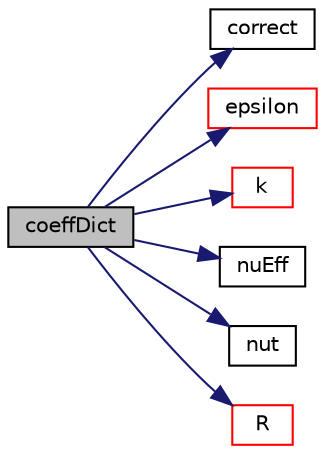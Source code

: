 digraph "coeffDict"
{
  bgcolor="transparent";
  edge [fontname="Helvetica",fontsize="10",labelfontname="Helvetica",labelfontsize="10"];
  node [fontname="Helvetica",fontsize="10",shape=record];
  rankdir="LR";
  Node630 [label="coeffDict",height=0.2,width=0.4,color="black", fillcolor="grey75", style="filled", fontcolor="black"];
  Node630 -> Node631 [color="midnightblue",fontsize="10",style="solid",fontname="Helvetica"];
  Node631 [label="correct",height=0.2,width=0.4,color="black",URL="$a32193.html#a3ae44b28050c3aa494c1d8e18cf618c1",tooltip="Correct the laminar transport. "];
  Node630 -> Node632 [color="midnightblue",fontsize="10",style="solid",fontname="Helvetica"];
  Node632 [label="epsilon",height=0.2,width=0.4,color="red",URL="$a32193.html#a0093128115ec2023bf146c7f983d15bb",tooltip="Return the turbulence kinetic energy dissipation rate,. "];
  Node630 -> Node637 [color="midnightblue",fontsize="10",style="solid",fontname="Helvetica"];
  Node637 [label="k",height=0.2,width=0.4,color="red",URL="$a32193.html#a4170ffa4e33cb7b1e7421485e6e11f81",tooltip="Return the turbulence kinetic energy, i.e. 0 for laminar flow. "];
  Node630 -> Node638 [color="midnightblue",fontsize="10",style="solid",fontname="Helvetica"];
  Node638 [label="nuEff",height=0.2,width=0.4,color="black",URL="$a32193.html#aa7f5538ea8a7e5c1a74ff589fac7a337",tooltip="Return the effective viscosity, i.e. the laminar viscosity. "];
  Node630 -> Node639 [color="midnightblue",fontsize="10",style="solid",fontname="Helvetica"];
  Node639 [label="nut",height=0.2,width=0.4,color="black",URL="$a32193.html#acf7994651ecae1b6fadf32480c1ad415",tooltip="Return the turbulence viscosity, i.e. 0 for laminar flow. "];
  Node630 -> Node640 [color="midnightblue",fontsize="10",style="solid",fontname="Helvetica"];
  Node640 [label="R",height=0.2,width=0.4,color="red",URL="$a32193.html#a0ab920a3614f76cbb8f6d1d550a6f7f3",tooltip="Return the Reynolds stress tensor, i.e. 0 for laminar flow. "];
}
